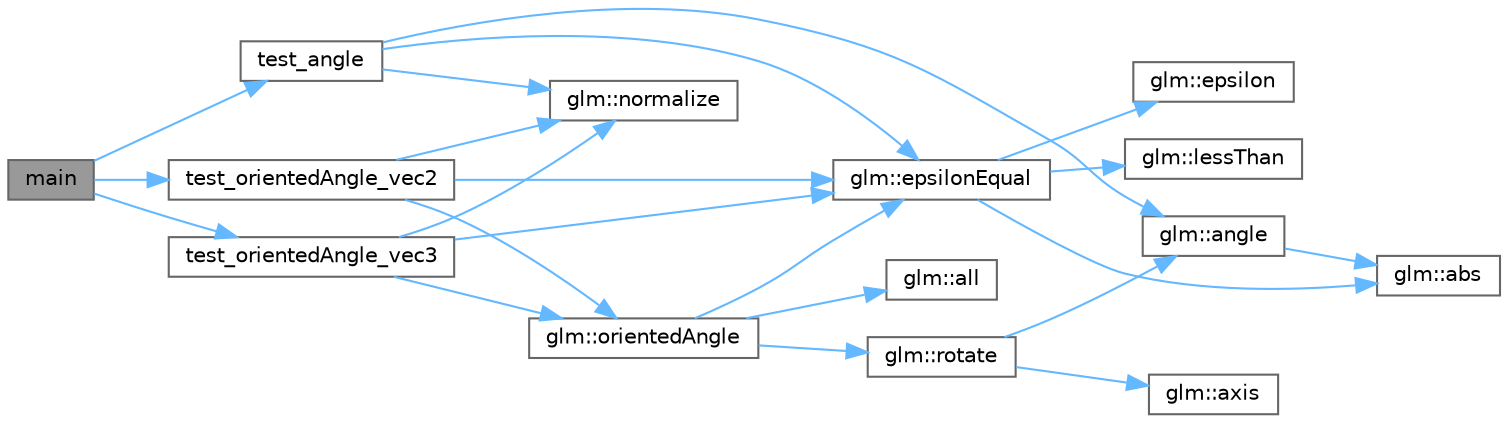 digraph "main"
{
 // LATEX_PDF_SIZE
  bgcolor="transparent";
  edge [fontname=Helvetica,fontsize=10,labelfontname=Helvetica,labelfontsize=10];
  node [fontname=Helvetica,fontsize=10,shape=box,height=0.2,width=0.4];
  rankdir="LR";
  Node1 [id="Node000001",label="main",height=0.2,width=0.4,color="gray40", fillcolor="grey60", style="filled", fontcolor="black",tooltip=" "];
  Node1 -> Node2 [id="edge43_Node000001_Node000002",color="steelblue1",style="solid",tooltip=" "];
  Node2 [id="Node000002",label="test_angle",height=0.2,width=0.4,color="grey40", fillcolor="white", style="filled",URL="$_classes_2lib_2glm_2test_2gtx_2gtx__vector__angle_8cpp.html#a02e9696317651f48b70342d977cd4840",tooltip=" "];
  Node2 -> Node3 [id="edge44_Node000002_Node000003",color="steelblue1",style="solid",tooltip=" "];
  Node3 [id="Node000003",label="glm::angle",height=0.2,width=0.4,color="grey40", fillcolor="white", style="filled",URL="$group__ext__quaternion__trigonometric.html#ga8aa248b31d5ade470c87304df5eb7bd8",tooltip=" "];
  Node3 -> Node4 [id="edge45_Node000003_Node000004",color="steelblue1",style="solid",tooltip=" "];
  Node4 [id="Node000004",label="glm::abs",height=0.2,width=0.4,color="grey40", fillcolor="white", style="filled",URL="$group__core__func__common.html#ga439e60a72eadecfeda2df5449c613a64",tooltip=" "];
  Node2 -> Node5 [id="edge46_Node000002_Node000005",color="steelblue1",style="solid",tooltip=" "];
  Node5 [id="Node000005",label="glm::epsilonEqual",height=0.2,width=0.4,color="grey40", fillcolor="white", style="filled",URL="$group__gtc__epsilon.html#ga7f8df975688289781ee26998c73d6798",tooltip=" "];
  Node5 -> Node4 [id="edge47_Node000005_Node000004",color="steelblue1",style="solid",tooltip=" "];
  Node5 -> Node6 [id="edge48_Node000005_Node000006",color="steelblue1",style="solid",tooltip=" "];
  Node6 [id="Node000006",label="glm::epsilon",height=0.2,width=0.4,color="grey40", fillcolor="white", style="filled",URL="$group__ext__scalar__constants.html#ga2a1e57fc5592b69cfae84174cbfc9429",tooltip="Return the epsilon constant for floating point types."];
  Node5 -> Node7 [id="edge49_Node000005_Node000007",color="steelblue1",style="solid",tooltip=" "];
  Node7 [id="Node000007",label="glm::lessThan",height=0.2,width=0.4,color="grey40", fillcolor="white", style="filled",URL="$group__core__func__vector__relational.html#gaedc3a837f960109afe22ea3f267b9a19",tooltip=" "];
  Node2 -> Node8 [id="edge50_Node000002_Node000008",color="steelblue1",style="solid",tooltip=" "];
  Node8 [id="Node000008",label="glm::normalize",height=0.2,width=0.4,color="grey40", fillcolor="white", style="filled",URL="$group__core__func__geometric.html#ga5c6c1379961d4589035a390856f2d66c",tooltip=" "];
  Node1 -> Node9 [id="edge51_Node000001_Node000009",color="steelblue1",style="solid",tooltip=" "];
  Node9 [id="Node000009",label="test_orientedAngle_vec2",height=0.2,width=0.4,color="grey40", fillcolor="white", style="filled",URL="$_classes_2lib_2glm_2test_2gtx_2gtx__vector__angle_8cpp.html#a01682d499967822c7408f10e26e3bb14",tooltip=" "];
  Node9 -> Node5 [id="edge52_Node000009_Node000005",color="steelblue1",style="solid",tooltip=" "];
  Node9 -> Node8 [id="edge53_Node000009_Node000008",color="steelblue1",style="solid",tooltip=" "];
  Node9 -> Node10 [id="edge54_Node000009_Node000010",color="steelblue1",style="solid",tooltip=" "];
  Node10 [id="Node000010",label="glm::orientedAngle",height=0.2,width=0.4,color="grey40", fillcolor="white", style="filled",URL="$group__gtx__vector__angle.html#ga9556a803dce87fe0f42fdabe4ebba1d5",tooltip=" "];
  Node10 -> Node11 [id="edge55_Node000010_Node000011",color="steelblue1",style="solid",tooltip=" "];
  Node11 [id="Node000011",label="glm::all",height=0.2,width=0.4,color="grey40", fillcolor="white", style="filled",URL="$group__core__func__vector__relational.html#ga87e53f50b679f5f95c5cb4780311b3dd",tooltip=" "];
  Node10 -> Node5 [id="edge56_Node000010_Node000005",color="steelblue1",style="solid",tooltip=" "];
  Node10 -> Node12 [id="edge57_Node000010_Node000012",color="steelblue1",style="solid",tooltip=" "];
  Node12 [id="Node000012",label="glm::rotate",height=0.2,width=0.4,color="grey40", fillcolor="white", style="filled",URL="$group__ext__matrix__transform.html#ga42613eb0c7deb5f5188fc159df6c8950",tooltip=" "];
  Node12 -> Node3 [id="edge58_Node000012_Node000003",color="steelblue1",style="solid",tooltip=" "];
  Node12 -> Node13 [id="edge59_Node000012_Node000013",color="steelblue1",style="solid",tooltip=" "];
  Node13 [id="Node000013",label="glm::axis",height=0.2,width=0.4,color="grey40", fillcolor="white", style="filled",URL="$group__ext__quaternion__trigonometric.html#gac2b65b953ea72827e172fc39035964a7",tooltip=" "];
  Node1 -> Node14 [id="edge60_Node000001_Node000014",color="steelblue1",style="solid",tooltip=" "];
  Node14 [id="Node000014",label="test_orientedAngle_vec3",height=0.2,width=0.4,color="grey40", fillcolor="white", style="filled",URL="$_classes_2lib_2glm_2test_2gtx_2gtx__vector__angle_8cpp.html#a50a5ecc307fdcfb35eb11225073cdf57",tooltip=" "];
  Node14 -> Node5 [id="edge61_Node000014_Node000005",color="steelblue1",style="solid",tooltip=" "];
  Node14 -> Node8 [id="edge62_Node000014_Node000008",color="steelblue1",style="solid",tooltip=" "];
  Node14 -> Node10 [id="edge63_Node000014_Node000010",color="steelblue1",style="solid",tooltip=" "];
}
